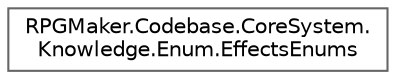 digraph "クラス階層図"
{
 // LATEX_PDF_SIZE
  bgcolor="transparent";
  edge [fontname=Helvetica,fontsize=10,labelfontname=Helvetica,labelfontsize=10];
  node [fontname=Helvetica,fontsize=10,shape=box,height=0.2,width=0.4];
  rankdir="LR";
  Node0 [id="Node000000",label="RPGMaker.Codebase.CoreSystem.\lKnowledge.Enum.EffectsEnums",height=0.2,width=0.4,color="grey40", fillcolor="white", style="filled",URL="$dd/dd5/class_r_p_g_maker_1_1_codebase_1_1_core_system_1_1_knowledge_1_1_enum_1_1_effects_enums.html",tooltip="効果列挙"];
}
